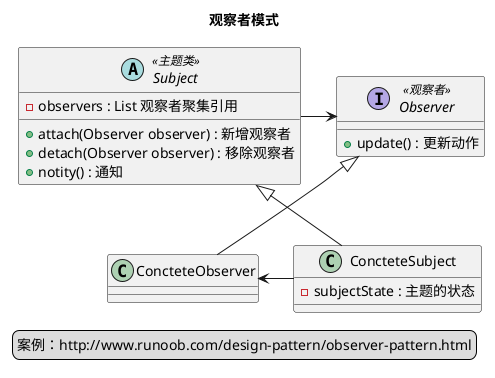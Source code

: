 @startuml
title 观察者模式
legend right
案例：http://www.runoob.com/design-pattern/observer-pattern.html
end legend

abstract Subject<<主题类>>{
    -observers : List 观察者聚集引用
    +attach(Observer observer) : 新增观察者
    +detach(Observer observer) : 移除观察者
    +notity() : 通知
}
interface Observer<<观察者>>{
    +update() : 更新动作
}
Subject -right-> Observer

class ConcteteSubject{
    -subjectState : 主题的状态
}
ConcteteSubject -up-|> Subject
ConcteteObserver -up-|> Observer
ConcteteObserver <-right- ConcteteSubject
@enduml